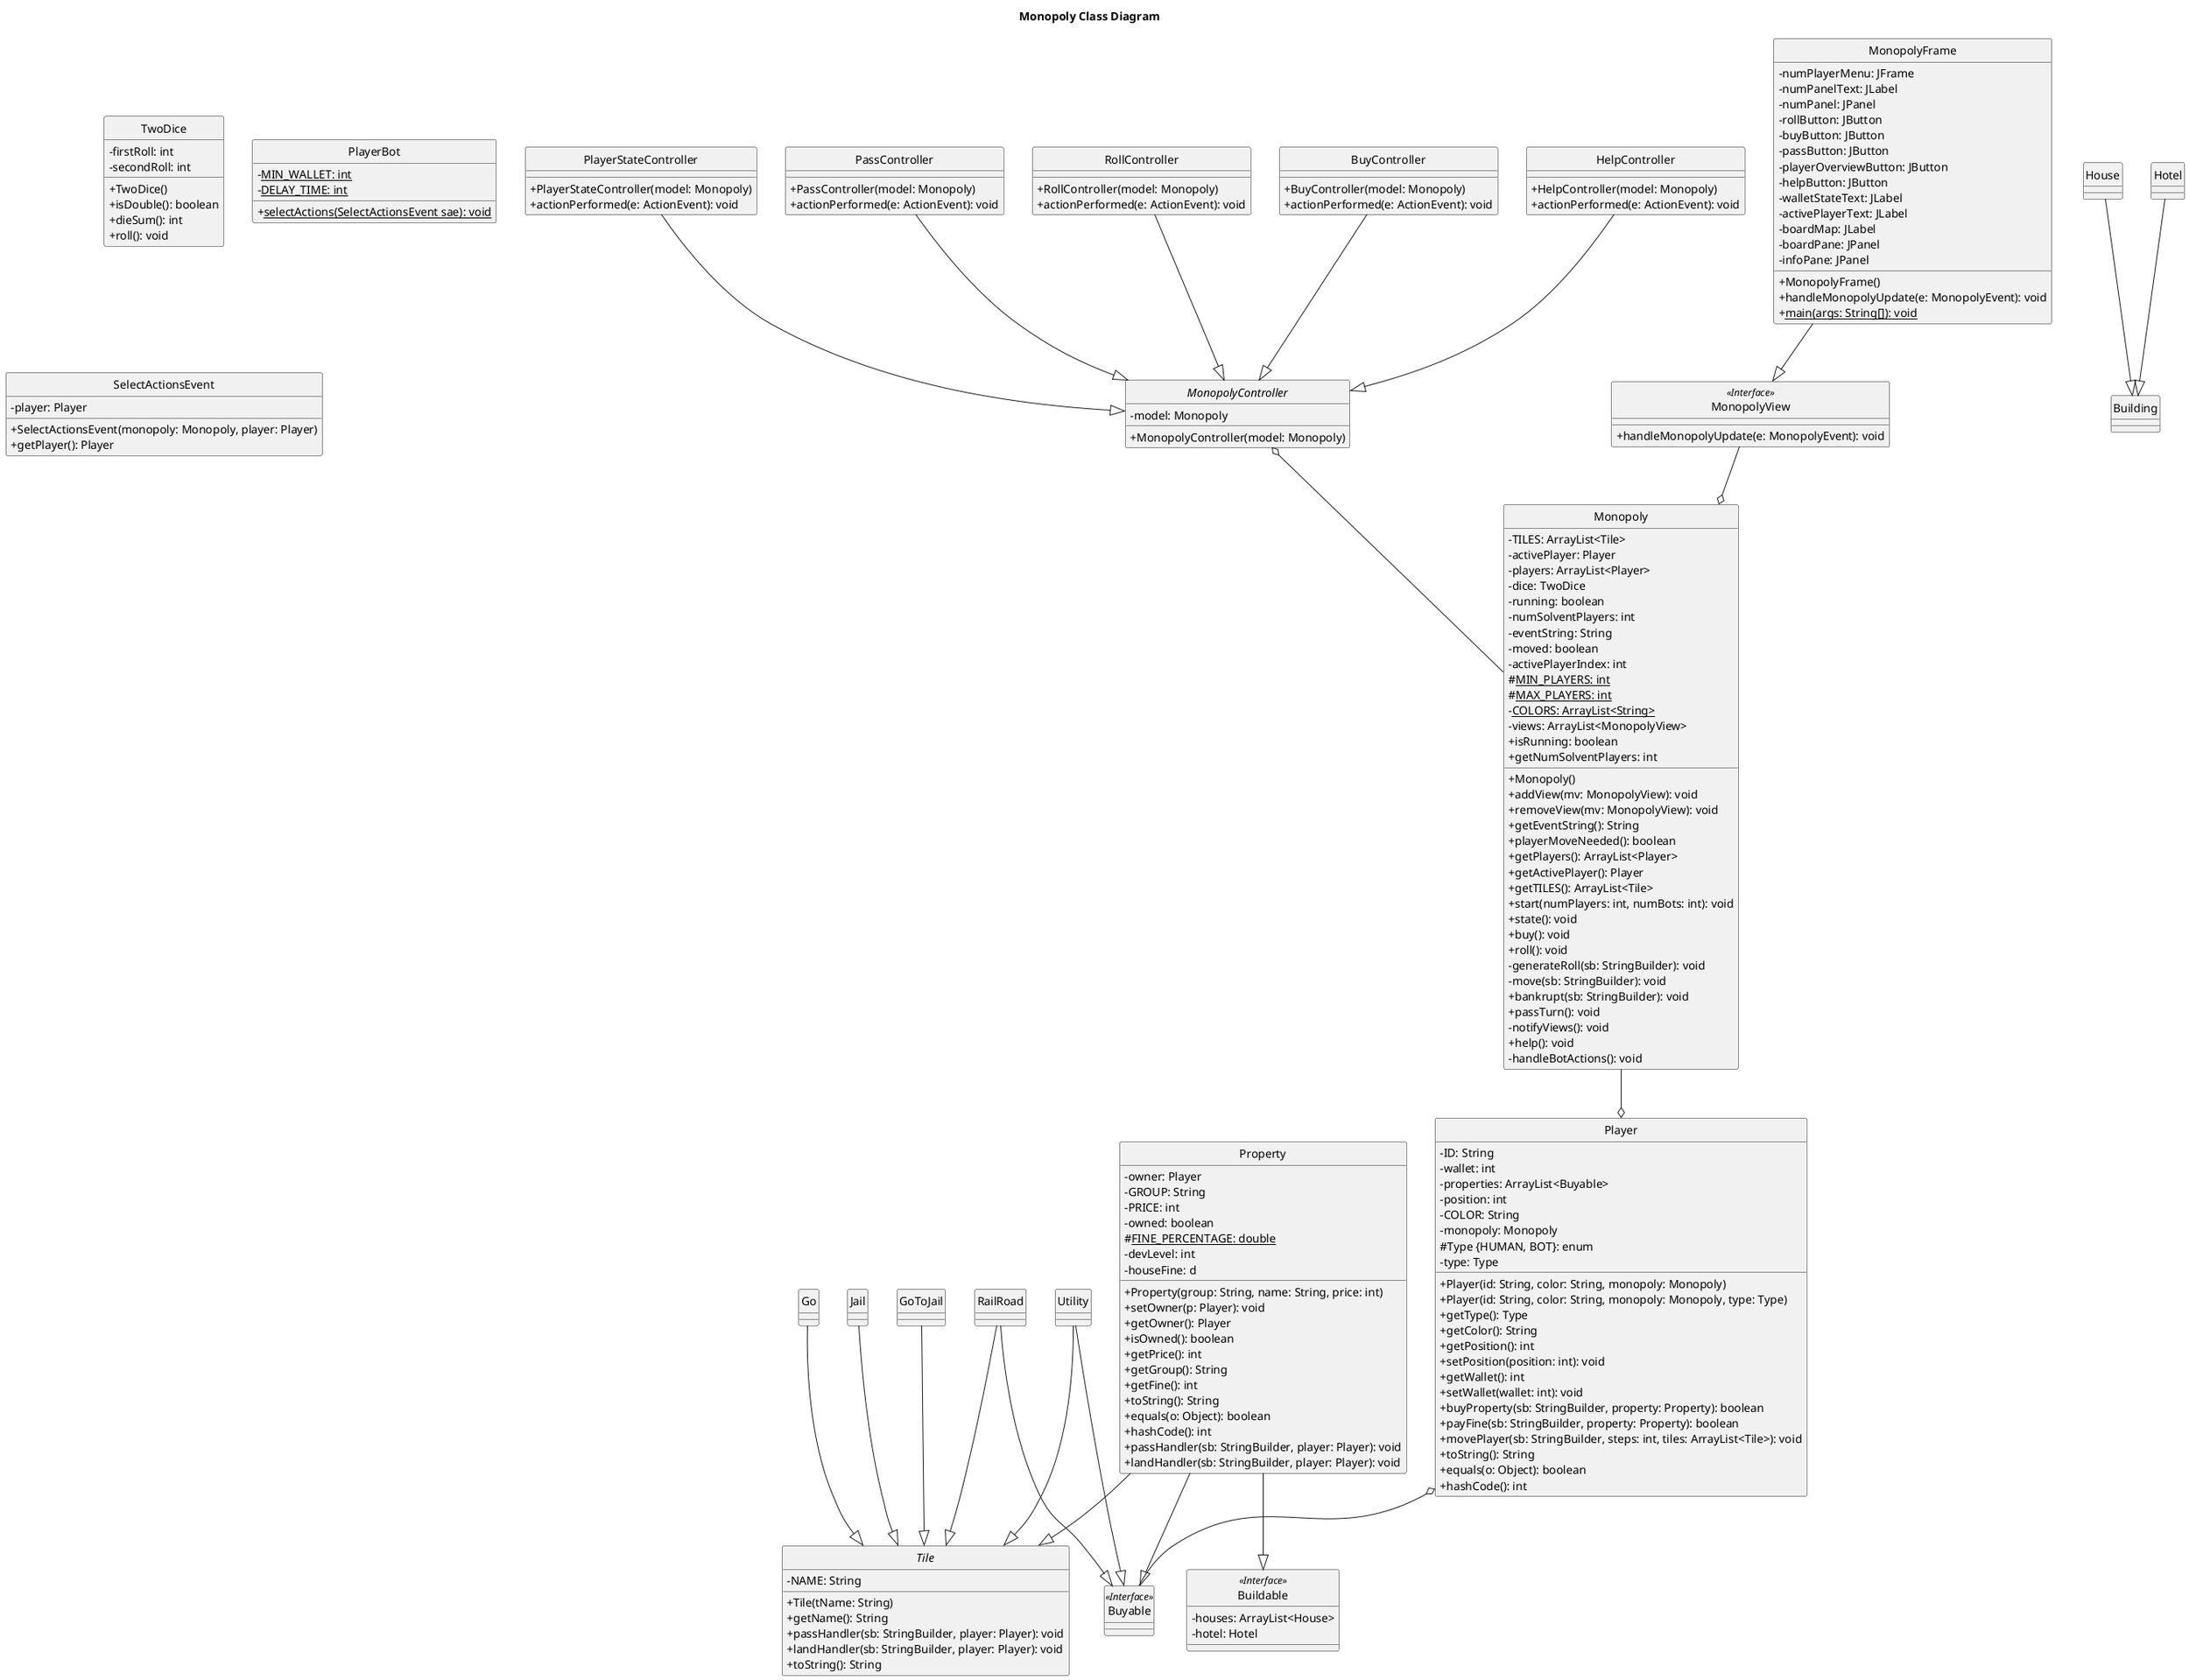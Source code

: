 @startuml Monopoly Class Diagram

title Monopoly Class Diagram

skinparam classAttributeIconSize 0
skinparam monochrome true
hide circle

abstract class Tile {
    - NAME: String
    + Tile(tName: String)
    + getName(): String
    + passHandler(sb: StringBuilder, player: Player): void
    + landHandler(sb: StringBuilder, player: Player): void
    + toString(): String
}

class TwoDice {
    - firstRoll: int
    - secondRoll: int
    + TwoDice()
    + isDouble(): boolean
    + dieSum(): int
    + roll(): void
}

class Player {
    - ID: String
    - wallet: int
    - properties: ArrayList<Buyable>
    - position: int
    - COLOR: String
    - monopoly: Monopoly
    # Type {HUMAN, BOT}: enum
    - type: Type
    + Player(id: String, color: String, monopoly: Monopoly)
    + Player(id: String, color: String, monopoly: Monopoly, type: Type)
    + getType(): Type
    + getColor(): String
    + getPosition(): int
    + setPosition(position: int): void
    + getWallet(): int
    + setWallet(wallet: int): void
    + buyProperty(sb: StringBuilder, property: Property): boolean
    + payFine(sb: StringBuilder, property: Property): boolean
    + movePlayer(sb: StringBuilder, steps: int, tiles: ArrayList<Tile>): void
    + toString(): String
    + equals(o: Object): boolean
    + hashCode(): int
}

class Monopoly {
    - TILES: ArrayList<Tile>
    - activePlayer: Player
    - players: ArrayList<Player>
    - dice: TwoDice
    - running: boolean
    - numSolventPlayers: int
    - eventString: String
    - moved: boolean
    - activePlayerIndex: int
    # <u>MIN_PLAYERS: int</u>
    # <u>MAX_PLAYERS: int</u>
    - <u>COLORS: ArrayList<String></u>
    - views: ArrayList<MonopolyView>
    + Monopoly()
    + addView(mv: MonopolyView): void
    + removeView(mv: MonopolyView): void
    + getEventString(): String
    + playerMoveNeeded(): boolean
    + isRunning: boolean
    + getPlayers(): ArrayList<Player>
    + getNumSolventPlayers: int
    + getActivePlayer(): Player
    + getTILES(): ArrayList<Tile>
    + start(numPlayers: int, numBots: int): void
    + state(): void
    + buy(): void
    + roll(): void
    - generateRoll(sb: StringBuilder): void
    - move(sb: StringBuilder): void
    + bankrupt(sb: StringBuilder): void
    + passTurn(): void
    - notifyViews(): void
    + help(): void
    - handleBotActions(): void
}

class Property {
    - owner: Player
    - GROUP: String
    - PRICE: int
    - owned: boolean
    # <u>FINE_PERCENTAGE: double</u>
    - devLevel: int
    - houseFine: d

    + Property(group: String, name: String, price: int)
    + setOwner(p: Player): void
    + getOwner(): Player
    + isOwned(): boolean
    + getPrice(): int
    + getGroup(): String
    + getFine(): int
    + toString(): String
    + equals(o: Object): boolean
    + hashCode(): int
    + passHandler(sb: StringBuilder, player: Player): void
    + landHandler(sb: StringBuilder, player: Player): void

}

abstract class MonopolyController {
    - model: Monopoly
    + MonopolyController(model: Monopoly)
}

class PlayerStateController {
    + PlayerStateController(model: Monopoly)
    + actionPerformed(e: ActionEvent): void
}

class PassController {
    + PassController(model: Monopoly)
    + actionPerformed(e: ActionEvent): void
}

class BuyController {
    + BuyController(model: Monopoly)
    + actionPerformed(e: ActionEvent): void
}

class HelpController {
    + HelpController(model: Monopoly)
    + actionPerformed(e: ActionEvent): void
}

class RollController {
    + RollController(model: Monopoly)
    + actionPerformed(e: ActionEvent): void
}

class MonopolyFrame {
    - numPlayerMenu: JFrame
    - numPanelText: JLabel
    - numPanel: JPanel
    - rollButton: JButton
    - buyButton: JButton
    - passButton: JButton
    - playerOverviewButton: JButton
    - helpButton: JButton
    - walletStateText: JLabel
    - activePlayerText: JLabel
    - boardMap: JLabel
    - boardPane: JPanel
    - infoPane: JPanel
    + MonopolyFrame()
    + handleMonopolyUpdate(e: MonopolyEvent): void
    + <u>main(args: String[]): void</u>
}

class MonopolyView <<Interface>> {
    + handleMonopolyUpdate(e: MonopolyEvent): void
}

class Buildable <<Interface>> {
        - houses: ArrayList<House>
        - hotel: Hotel

}



class Buyable <<Interface>> {
}



class Go {
}

class Jail {
}

class GoToJail {
}

class RailRoad {
}

class Utility {
}

class PlayerBot {
    - <u>MIN_WALLET: int</u>
    - <u>DELAY_TIME: int</u>
    + <u>selectActions(SelectActionsEvent sae): void</u>
}

class SelectActionsEvent {
    - player: Player
    + SelectActionsEvent(monopoly: Monopoly, player: Player)
    + getPlayer(): Player
}

Monopoly --o Player
PassController --|> MonopolyController
BuyController --|> MonopolyController
HelpController --|> MonopolyController
PlayerStateController --|> MonopolyController
RollController --|> MonopolyController
MonopolyFrame --|> MonopolyView
MonopolyView --o Monopoly
MonopolyController o-- Monopoly

House --|> Building
Hotel --|> Building

Go --|> Tile
Jail --|> Tile
GoToJail --|> Tile
RailRoad --|> Buyable
Property --|> Buyable
RailRoad --|> Tile
Property --|> Tile
Utility --|> Tile
Utility --|> Buyable

Property --|> Buildable

Player o-- Buyable

@enduml
